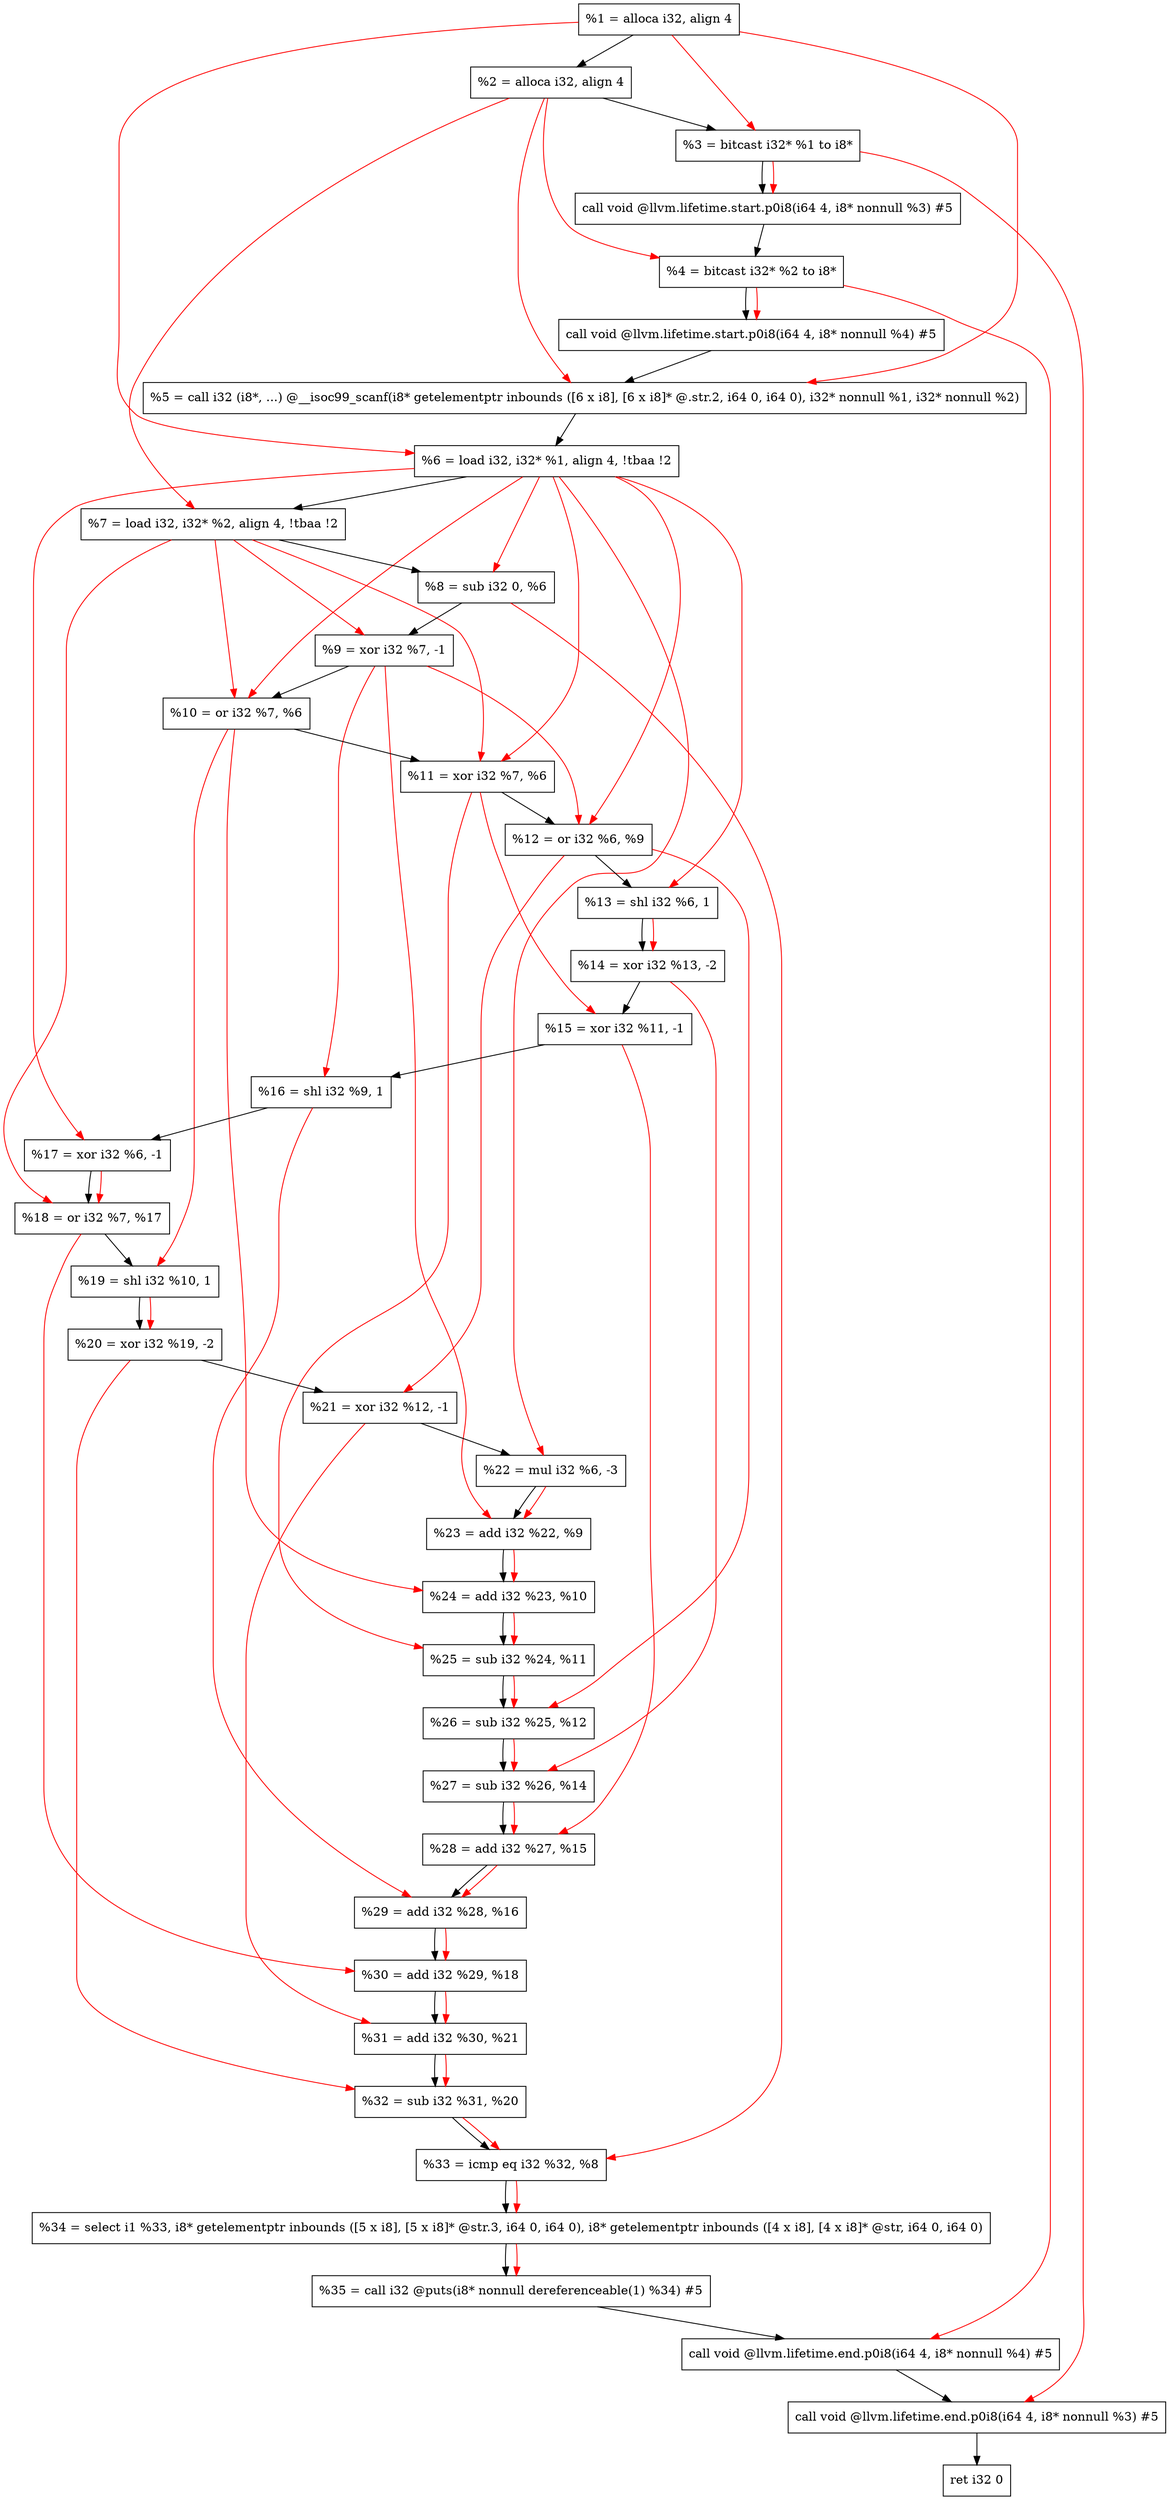 digraph "DFG for'main' function" {
	Node0x2486e68[shape=record, label="  %1 = alloca i32, align 4"];
	Node0x2486ee8[shape=record, label="  %2 = alloca i32, align 4"];
	Node0x2486f78[shape=record, label="  %3 = bitcast i32* %1 to i8*"];
	Node0x24873d8[shape=record, label="  call void @llvm.lifetime.start.p0i8(i64 4, i8* nonnull %3) #5"];
	Node0x24874b8[shape=record, label="  %4 = bitcast i32* %2 to i8*"];
	Node0x24875d8[shape=record, label="  call void @llvm.lifetime.start.p0i8(i64 4, i8* nonnull %4) #5"];
	Node0x2487810[shape=record, label="  %5 = call i32 (i8*, ...) @__isoc99_scanf(i8* getelementptr inbounds ([6 x i8], [6 x i8]* @.str.2, i64 0, i64 0), i32* nonnull %1, i32* nonnull %2)"];
	Node0x24878c8[shape=record, label="  %6 = load i32, i32* %1, align 4, !tbaa !2"];
	Node0x2488838[shape=record, label="  %7 = load i32, i32* %2, align 4, !tbaa !2"];
	Node0x2488ec0[shape=record, label="  %8 = sub i32 0, %6"];
	Node0x2488f30[shape=record, label="  %9 = xor i32 %7, -1"];
	Node0x2488fa0[shape=record, label="  %10 = or i32 %7, %6"];
	Node0x2489010[shape=record, label="  %11 = xor i32 %7, %6"];
	Node0x2489080[shape=record, label="  %12 = or i32 %6, %9"];
	Node0x24890f0[shape=record, label="  %13 = shl i32 %6, 1"];
	Node0x2489160[shape=record, label="  %14 = xor i32 %13, -2"];
	Node0x24891d0[shape=record, label="  %15 = xor i32 %11, -1"];
	Node0x2489240[shape=record, label="  %16 = shl i32 %9, 1"];
	Node0x24892b0[shape=record, label="  %17 = xor i32 %6, -1"];
	Node0x2489320[shape=record, label="  %18 = or i32 %7, %17"];
	Node0x2489390[shape=record, label="  %19 = shl i32 %10, 1"];
	Node0x2489400[shape=record, label="  %20 = xor i32 %19, -2"];
	Node0x2489470[shape=record, label="  %21 = xor i32 %12, -1"];
	Node0x24894e0[shape=record, label="  %22 = mul i32 %6, -3"];
	Node0x2489550[shape=record, label="  %23 = add i32 %22, %9"];
	Node0x24895c0[shape=record, label="  %24 = add i32 %23, %10"];
	Node0x2489630[shape=record, label="  %25 = sub i32 %24, %11"];
	Node0x24896a0[shape=record, label="  %26 = sub i32 %25, %12"];
	Node0x2489710[shape=record, label="  %27 = sub i32 %26, %14"];
	Node0x2489780[shape=record, label="  %28 = add i32 %27, %15"];
	Node0x24897f0[shape=record, label="  %29 = add i32 %28, %16"];
	Node0x2489860[shape=record, label="  %30 = add i32 %29, %18"];
	Node0x24898d0[shape=record, label="  %31 = add i32 %30, %21"];
	Node0x2489940[shape=record, label="  %32 = sub i32 %31, %20"];
	Node0x2489bc0[shape=record, label="  %33 = icmp eq i32 %32, %8"];
	Node0x24279d8[shape=record, label="  %34 = select i1 %33, i8* getelementptr inbounds ([5 x i8], [5 x i8]* @str.3, i64 0, i64 0), i8* getelementptr inbounds ([4 x i8], [4 x i8]* @str, i64 0, i64 0)"];
	Node0x2489c50[shape=record, label="  %35 = call i32 @puts(i8* nonnull dereferenceable(1) %34) #5"];
	Node0x2489ea8[shape=record, label="  call void @llvm.lifetime.end.p0i8(i64 4, i8* nonnull %4) #5"];
	Node0x248a008[shape=record, label="  call void @llvm.lifetime.end.p0i8(i64 4, i8* nonnull %3) #5"];
	Node0x248a0c8[shape=record, label="  ret i32 0"];
	Node0x2486e68 -> Node0x2486ee8;
	Node0x2486ee8 -> Node0x2486f78;
	Node0x2486f78 -> Node0x24873d8;
	Node0x24873d8 -> Node0x24874b8;
	Node0x24874b8 -> Node0x24875d8;
	Node0x24875d8 -> Node0x2487810;
	Node0x2487810 -> Node0x24878c8;
	Node0x24878c8 -> Node0x2488838;
	Node0x2488838 -> Node0x2488ec0;
	Node0x2488ec0 -> Node0x2488f30;
	Node0x2488f30 -> Node0x2488fa0;
	Node0x2488fa0 -> Node0x2489010;
	Node0x2489010 -> Node0x2489080;
	Node0x2489080 -> Node0x24890f0;
	Node0x24890f0 -> Node0x2489160;
	Node0x2489160 -> Node0x24891d0;
	Node0x24891d0 -> Node0x2489240;
	Node0x2489240 -> Node0x24892b0;
	Node0x24892b0 -> Node0x2489320;
	Node0x2489320 -> Node0x2489390;
	Node0x2489390 -> Node0x2489400;
	Node0x2489400 -> Node0x2489470;
	Node0x2489470 -> Node0x24894e0;
	Node0x24894e0 -> Node0x2489550;
	Node0x2489550 -> Node0x24895c0;
	Node0x24895c0 -> Node0x2489630;
	Node0x2489630 -> Node0x24896a0;
	Node0x24896a0 -> Node0x2489710;
	Node0x2489710 -> Node0x2489780;
	Node0x2489780 -> Node0x24897f0;
	Node0x24897f0 -> Node0x2489860;
	Node0x2489860 -> Node0x24898d0;
	Node0x24898d0 -> Node0x2489940;
	Node0x2489940 -> Node0x2489bc0;
	Node0x2489bc0 -> Node0x24279d8;
	Node0x24279d8 -> Node0x2489c50;
	Node0x2489c50 -> Node0x2489ea8;
	Node0x2489ea8 -> Node0x248a008;
	Node0x248a008 -> Node0x248a0c8;
edge [color=red]
	Node0x2486e68 -> Node0x2486f78;
	Node0x2486f78 -> Node0x24873d8;
	Node0x2486ee8 -> Node0x24874b8;
	Node0x24874b8 -> Node0x24875d8;
	Node0x2486e68 -> Node0x2487810;
	Node0x2486ee8 -> Node0x2487810;
	Node0x2486e68 -> Node0x24878c8;
	Node0x2486ee8 -> Node0x2488838;
	Node0x24878c8 -> Node0x2488ec0;
	Node0x2488838 -> Node0x2488f30;
	Node0x2488838 -> Node0x2488fa0;
	Node0x24878c8 -> Node0x2488fa0;
	Node0x2488838 -> Node0x2489010;
	Node0x24878c8 -> Node0x2489010;
	Node0x24878c8 -> Node0x2489080;
	Node0x2488f30 -> Node0x2489080;
	Node0x24878c8 -> Node0x24890f0;
	Node0x24890f0 -> Node0x2489160;
	Node0x2489010 -> Node0x24891d0;
	Node0x2488f30 -> Node0x2489240;
	Node0x24878c8 -> Node0x24892b0;
	Node0x2488838 -> Node0x2489320;
	Node0x24892b0 -> Node0x2489320;
	Node0x2488fa0 -> Node0x2489390;
	Node0x2489390 -> Node0x2489400;
	Node0x2489080 -> Node0x2489470;
	Node0x24878c8 -> Node0x24894e0;
	Node0x24894e0 -> Node0x2489550;
	Node0x2488f30 -> Node0x2489550;
	Node0x2489550 -> Node0x24895c0;
	Node0x2488fa0 -> Node0x24895c0;
	Node0x24895c0 -> Node0x2489630;
	Node0x2489010 -> Node0x2489630;
	Node0x2489630 -> Node0x24896a0;
	Node0x2489080 -> Node0x24896a0;
	Node0x24896a0 -> Node0x2489710;
	Node0x2489160 -> Node0x2489710;
	Node0x2489710 -> Node0x2489780;
	Node0x24891d0 -> Node0x2489780;
	Node0x2489780 -> Node0x24897f0;
	Node0x2489240 -> Node0x24897f0;
	Node0x24897f0 -> Node0x2489860;
	Node0x2489320 -> Node0x2489860;
	Node0x2489860 -> Node0x24898d0;
	Node0x2489470 -> Node0x24898d0;
	Node0x24898d0 -> Node0x2489940;
	Node0x2489400 -> Node0x2489940;
	Node0x2489940 -> Node0x2489bc0;
	Node0x2488ec0 -> Node0x2489bc0;
	Node0x2489bc0 -> Node0x24279d8;
	Node0x24279d8 -> Node0x2489c50;
	Node0x24874b8 -> Node0x2489ea8;
	Node0x2486f78 -> Node0x248a008;
}

